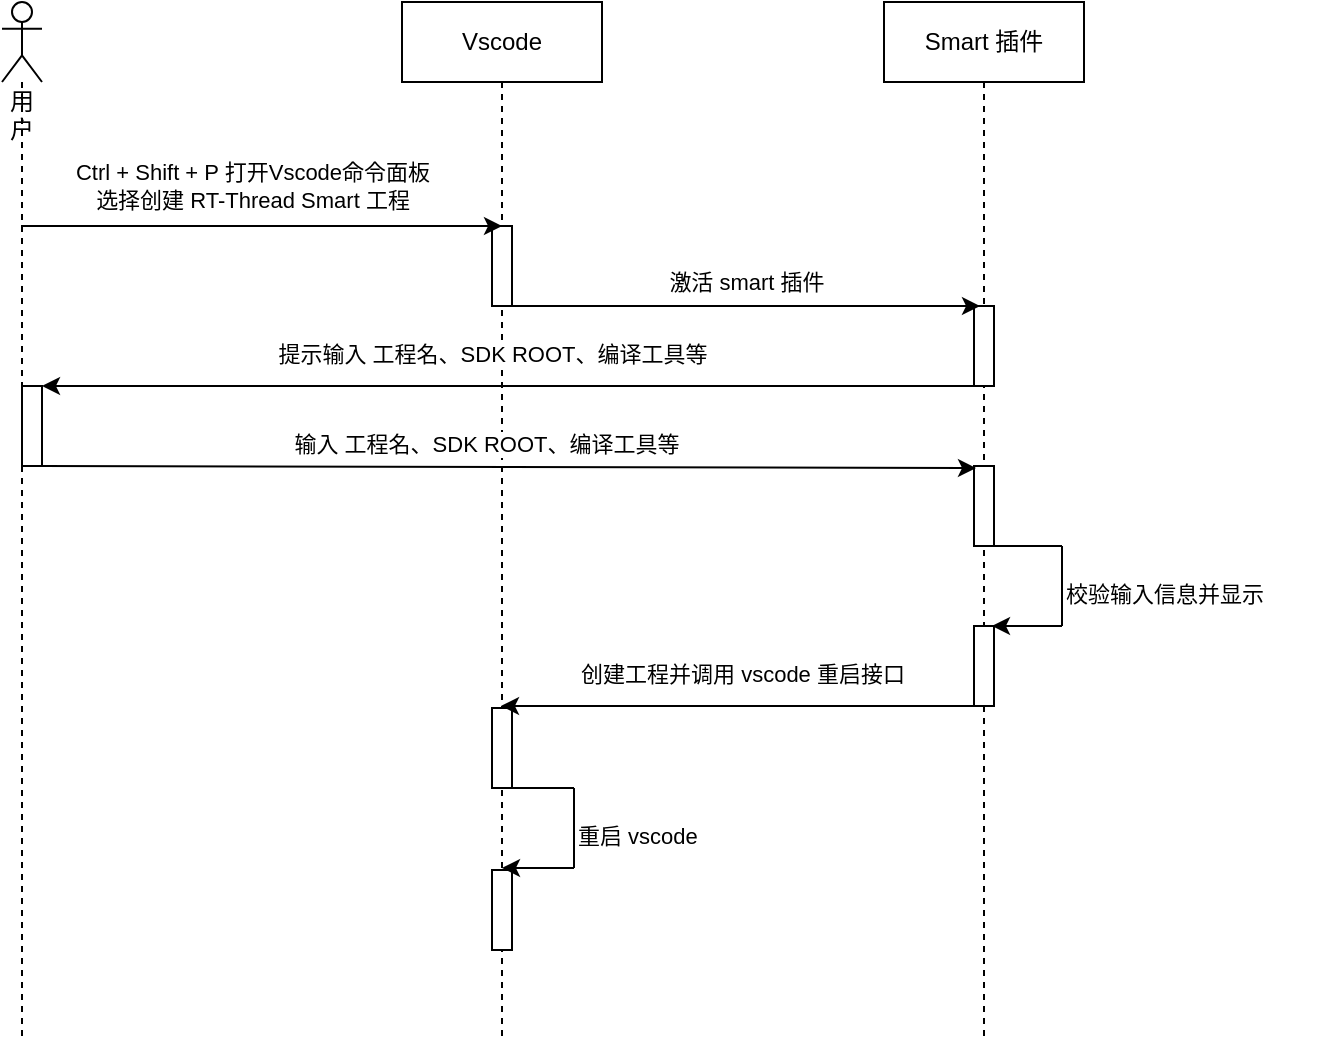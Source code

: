 <mxfile version="15.8.2" type="github">
  <diagram id="IuYXAj8Oob3olquy-viU" name="第 1 页">
    <mxGraphModel dx="1422" dy="754" grid="1" gridSize="10" guides="1" tooltips="1" connect="1" arrows="1" fold="1" page="1" pageScale="1" pageWidth="1169" pageHeight="827" math="0" shadow="0">
      <root>
        <mxCell id="0" />
        <mxCell id="1" parent="0" />
        <mxCell id="5qhUvyzgEuCLn1jN-0WN-5" value="Vscode" style="shape=umlLifeline;perimeter=lifelinePerimeter;whiteSpace=wrap;html=1;container=1;collapsible=0;recursiveResize=0;outlineConnect=0;" vertex="1" parent="1">
          <mxGeometry x="390" y="40" width="100" height="520" as="geometry" />
        </mxCell>
        <mxCell id="5qhUvyzgEuCLn1jN-0WN-10" value="" style="html=1;points=[];perimeter=orthogonalPerimeter;" vertex="1" parent="5qhUvyzgEuCLn1jN-0WN-5">
          <mxGeometry x="45" y="112" width="10" height="40" as="geometry" />
        </mxCell>
        <mxCell id="5qhUvyzgEuCLn1jN-0WN-39" value="" style="html=1;points=[];perimeter=orthogonalPerimeter;" vertex="1" parent="5qhUvyzgEuCLn1jN-0WN-5">
          <mxGeometry x="45" y="353" width="10" height="40" as="geometry" />
        </mxCell>
        <mxCell id="5qhUvyzgEuCLn1jN-0WN-48" value="" style="html=1;points=[];perimeter=orthogonalPerimeter;" vertex="1" parent="5qhUvyzgEuCLn1jN-0WN-5">
          <mxGeometry x="45" y="434" width="10" height="40" as="geometry" />
        </mxCell>
        <mxCell id="5qhUvyzgEuCLn1jN-0WN-7" value="用户" style="shape=umlLifeline;participant=umlActor;perimeter=lifelinePerimeter;whiteSpace=wrap;html=1;container=1;collapsible=0;recursiveResize=0;verticalAlign=top;spacingTop=36;outlineConnect=0;" vertex="1" parent="1">
          <mxGeometry x="190" y="40" width="20" height="520" as="geometry" />
        </mxCell>
        <mxCell id="5qhUvyzgEuCLn1jN-0WN-18" value="" style="html=1;points=[];perimeter=orthogonalPerimeter;" vertex="1" parent="5qhUvyzgEuCLn1jN-0WN-7">
          <mxGeometry x="10" y="192" width="10" height="40" as="geometry" />
        </mxCell>
        <mxCell id="5qhUvyzgEuCLn1jN-0WN-8" value="Smart 插件" style="shape=umlLifeline;perimeter=lifelinePerimeter;whiteSpace=wrap;html=1;container=1;collapsible=0;recursiveResize=0;outlineConnect=0;" vertex="1" parent="1">
          <mxGeometry x="631" y="40" width="100" height="520" as="geometry" />
        </mxCell>
        <mxCell id="5qhUvyzgEuCLn1jN-0WN-30" value="" style="html=1;points=[];perimeter=orthogonalPerimeter;" vertex="1" parent="5qhUvyzgEuCLn1jN-0WN-8">
          <mxGeometry x="45" y="152" width="10" height="40" as="geometry" />
        </mxCell>
        <mxCell id="5qhUvyzgEuCLn1jN-0WN-32" value="" style="html=1;points=[];perimeter=orthogonalPerimeter;" vertex="1" parent="5qhUvyzgEuCLn1jN-0WN-8">
          <mxGeometry x="45" y="232" width="10" height="40" as="geometry" />
        </mxCell>
        <mxCell id="5qhUvyzgEuCLn1jN-0WN-26" value="" style="html=1;points=[];perimeter=orthogonalPerimeter;" vertex="1" parent="5qhUvyzgEuCLn1jN-0WN-8">
          <mxGeometry x="45" y="312" width="10" height="40" as="geometry" />
        </mxCell>
        <mxCell id="5qhUvyzgEuCLn1jN-0WN-35" value="" style="endArrow=classic;html=1;rounded=0;" edge="1" parent="5qhUvyzgEuCLn1jN-0WN-8">
          <mxGeometry width="50" height="50" relative="1" as="geometry">
            <mxPoint x="89" y="312" as="sourcePoint" />
            <mxPoint x="54" y="312" as="targetPoint" />
          </mxGeometry>
        </mxCell>
        <mxCell id="5qhUvyzgEuCLn1jN-0WN-37" value="" style="endArrow=none;html=1;rounded=0;" edge="1" parent="5qhUvyzgEuCLn1jN-0WN-8">
          <mxGeometry width="50" height="50" relative="1" as="geometry">
            <mxPoint x="55" y="272" as="sourcePoint" />
            <mxPoint x="89" y="272" as="targetPoint" />
          </mxGeometry>
        </mxCell>
        <mxCell id="5qhUvyzgEuCLn1jN-0WN-13" value="" style="endArrow=classic;html=1;rounded=0;entryX=0.5;entryY=0;entryDx=0;entryDy=0;entryPerimeter=0;" edge="1" parent="1" target="5qhUvyzgEuCLn1jN-0WN-10">
          <mxGeometry width="50" height="50" relative="1" as="geometry">
            <mxPoint x="199.5" y="152" as="sourcePoint" />
            <mxPoint x="430" y="152" as="targetPoint" />
          </mxGeometry>
        </mxCell>
        <mxCell id="5qhUvyzgEuCLn1jN-0WN-14" value="Ctrl + Shift + P 打开Vscode命令面板&lt;br&gt;选择创建 RT-Thread Smart 工程" style="edgeLabel;html=1;align=center;verticalAlign=middle;resizable=0;points=[];" vertex="1" connectable="0" parent="5qhUvyzgEuCLn1jN-0WN-13">
          <mxGeometry x="-0.215" y="-2" relative="1" as="geometry">
            <mxPoint x="21" y="-22" as="offset" />
          </mxGeometry>
        </mxCell>
        <mxCell id="5qhUvyzgEuCLn1jN-0WN-16" value="" style="endArrow=classic;html=1;rounded=0;entryX=0.3;entryY=0;entryDx=0;entryDy=0;entryPerimeter=0;" edge="1" parent="1">
          <mxGeometry width="50" height="50" relative="1" as="geometry">
            <mxPoint x="440" y="192" as="sourcePoint" />
            <mxPoint x="679" y="192" as="targetPoint" />
          </mxGeometry>
        </mxCell>
        <mxCell id="5qhUvyzgEuCLn1jN-0WN-17" value="激活 smart 插件" style="edgeLabel;html=1;align=center;verticalAlign=middle;resizable=0;points=[];" vertex="1" connectable="0" parent="5qhUvyzgEuCLn1jN-0WN-16">
          <mxGeometry x="-0.215" y="-2" relative="1" as="geometry">
            <mxPoint x="28" y="-14" as="offset" />
          </mxGeometry>
        </mxCell>
        <mxCell id="5qhUvyzgEuCLn1jN-0WN-19" value="" style="endArrow=classic;html=1;rounded=0;exitX=0.1;exitY=0.333;exitDx=0;exitDy=0;exitPerimeter=0;" edge="1" parent="1" target="5qhUvyzgEuCLn1jN-0WN-18">
          <mxGeometry width="50" height="50" relative="1" as="geometry">
            <mxPoint x="677" y="231.96" as="sourcePoint" />
            <mxPoint x="440" y="232" as="targetPoint" />
          </mxGeometry>
        </mxCell>
        <mxCell id="5qhUvyzgEuCLn1jN-0WN-20" value="提示输入 工程名、SDK ROOT、编译工具等" style="edgeLabel;html=1;align=center;verticalAlign=middle;resizable=0;points=[];" vertex="1" connectable="0" parent="5qhUvyzgEuCLn1jN-0WN-19">
          <mxGeometry x="-0.215" y="-2" relative="1" as="geometry">
            <mxPoint x="-59" y="-14" as="offset" />
          </mxGeometry>
        </mxCell>
        <mxCell id="5qhUvyzgEuCLn1jN-0WN-22" value="" style="endArrow=classic;html=1;rounded=0;entryX=0.1;entryY=0.675;entryDx=0;entryDy=0;entryPerimeter=0;" edge="1" parent="1">
          <mxGeometry width="50" height="50" relative="1" as="geometry">
            <mxPoint x="209.75" y="272" as="sourcePoint" />
            <mxPoint x="677" y="273" as="targetPoint" />
          </mxGeometry>
        </mxCell>
        <mxCell id="5qhUvyzgEuCLn1jN-0WN-23" value="输入 工程名、SDK ROOT、编译工具等" style="edgeLabel;html=1;align=center;verticalAlign=middle;resizable=0;points=[];" vertex="1" connectable="0" parent="5qhUvyzgEuCLn1jN-0WN-22">
          <mxGeometry x="-0.215" y="-2" relative="1" as="geometry">
            <mxPoint x="39" y="-14" as="offset" />
          </mxGeometry>
        </mxCell>
        <mxCell id="5qhUvyzgEuCLn1jN-0WN-27" value="" style="endArrow=classic;html=1;rounded=0;" edge="1" parent="1">
          <mxGeometry width="50" height="50" relative="1" as="geometry">
            <mxPoint x="681" y="392" as="sourcePoint" />
            <mxPoint x="439.5" y="392" as="targetPoint" />
          </mxGeometry>
        </mxCell>
        <mxCell id="5qhUvyzgEuCLn1jN-0WN-28" value="创建工程并调用 vscode 重启接口" style="edgeLabel;html=1;align=center;verticalAlign=middle;resizable=0;points=[];" vertex="1" connectable="0" parent="5qhUvyzgEuCLn1jN-0WN-27">
          <mxGeometry x="-0.215" y="-2" relative="1" as="geometry">
            <mxPoint x="-26" y="-14" as="offset" />
          </mxGeometry>
        </mxCell>
        <mxCell id="5qhUvyzgEuCLn1jN-0WN-36" value="" style="endArrow=none;html=1;rounded=0;" edge="1" parent="1">
          <mxGeometry width="50" height="50" relative="1" as="geometry">
            <mxPoint x="720" y="352" as="sourcePoint" />
            <mxPoint x="720" y="312" as="targetPoint" />
          </mxGeometry>
        </mxCell>
        <mxCell id="5qhUvyzgEuCLn1jN-0WN-38" value="&lt;span style=&quot;color: rgb(0, 0, 0); font-family: helvetica; font-size: 11px; font-style: normal; font-weight: 400; letter-spacing: normal; text-align: center; text-indent: 0px; text-transform: none; word-spacing: 0px; background-color: rgb(255, 255, 255); display: inline; float: none;&quot;&gt;校验输入信息并显示&lt;/span&gt;" style="text;whiteSpace=wrap;html=1;" vertex="1" parent="1">
          <mxGeometry x="720" y="322" width="130" height="30" as="geometry" />
        </mxCell>
        <mxCell id="5qhUvyzgEuCLn1jN-0WN-44" value="" style="endArrow=classic;html=1;rounded=0;" edge="1" parent="1" target="5qhUvyzgEuCLn1jN-0WN-5">
          <mxGeometry width="50" height="50" relative="1" as="geometry">
            <mxPoint x="476" y="473" as="sourcePoint" />
            <mxPoint x="450" y="473" as="targetPoint" />
          </mxGeometry>
        </mxCell>
        <mxCell id="5qhUvyzgEuCLn1jN-0WN-45" value="" style="endArrow=none;html=1;rounded=0;" edge="1" parent="1">
          <mxGeometry width="50" height="50" relative="1" as="geometry">
            <mxPoint x="442" y="433" as="sourcePoint" />
            <mxPoint x="476" y="433" as="targetPoint" />
          </mxGeometry>
        </mxCell>
        <mxCell id="5qhUvyzgEuCLn1jN-0WN-46" value="" style="endArrow=none;html=1;rounded=0;" edge="1" parent="1">
          <mxGeometry width="50" height="50" relative="1" as="geometry">
            <mxPoint x="476" y="473" as="sourcePoint" />
            <mxPoint x="476" y="433" as="targetPoint" />
          </mxGeometry>
        </mxCell>
        <mxCell id="5qhUvyzgEuCLn1jN-0WN-47" value="&lt;span style=&quot;color: rgb(0 , 0 , 0) ; font-family: &amp;#34;helvetica&amp;#34; ; font-size: 11px ; font-style: normal ; font-weight: 400 ; letter-spacing: normal ; text-align: center ; text-indent: 0px ; text-transform: none ; word-spacing: 0px ; background-color: rgb(255 , 255 , 255) ; display: inline ; float: none&quot;&gt;重启 vscode&lt;/span&gt;" style="text;whiteSpace=wrap;html=1;" vertex="1" parent="1">
          <mxGeometry x="476" y="443" width="130" height="30" as="geometry" />
        </mxCell>
      </root>
    </mxGraphModel>
  </diagram>
</mxfile>
